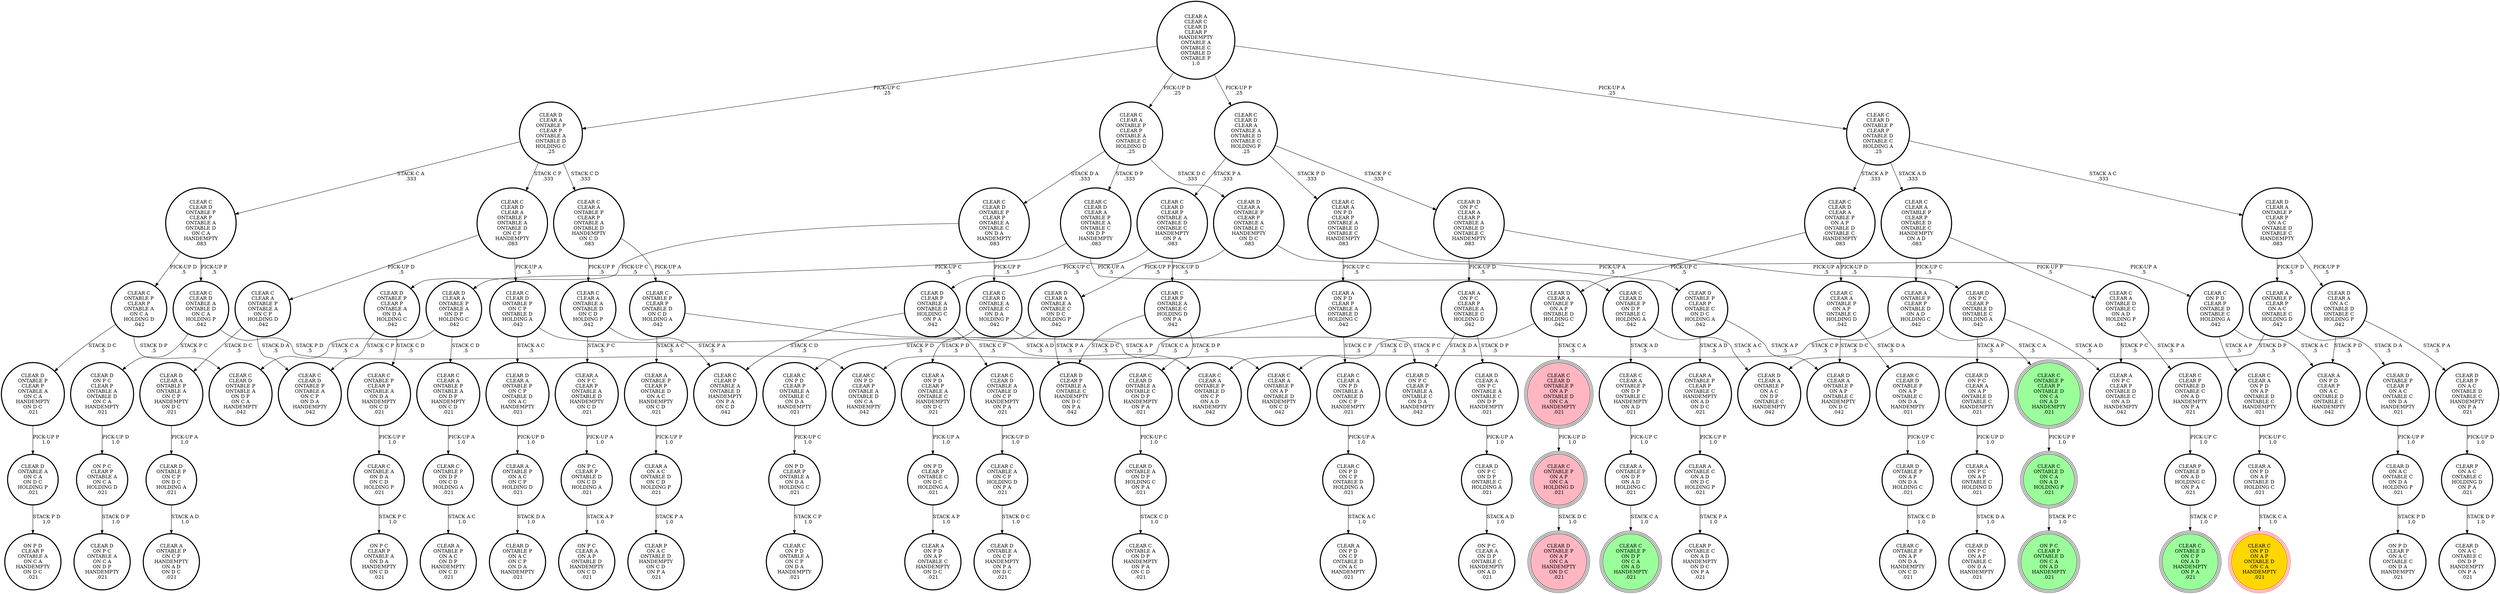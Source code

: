 digraph {
"CLEAR D\nONTABLE P\nON C P\nON D C\nHOLDING A\n.021\n" -> "CLEAR A\nONTABLE P\nON C P\nHANDEMPTY\nON A D\nON D C\n.021\n"[label="STACK A D\n1.0\n"];
"CLEAR C\nCLEAR A\nONTABLE A\nONTABLE D\nON C D\nHOLDING P\n.042\n" -> "CLEAR A\nON P C\nCLEAR P\nONTABLE A\nONTABLE D\nHANDEMPTY\nON C D\n.021\n"[label="STACK P C\n.5\n"];
"CLEAR C\nCLEAR A\nONTABLE A\nONTABLE D\nON C D\nHOLDING P\n.042\n" -> "CLEAR C\nCLEAR P\nONTABLE A\nONTABLE D\nHANDEMPTY\nON P A\nON C D\n.042\n"[label="STACK P A\n.5\n"];
"CLEAR C\nCLEAR D\nONTABLE P\nCLEAR P\nONTABLE D\nONTABLE C\nHOLDING A\n.25\n" -> "CLEAR C\nCLEAR D\nCLEAR A\nONTABLE P\nON A P\nONTABLE D\nONTABLE C\nHANDEMPTY\n.083\n"[label="STACK A P\n.333\n"];
"CLEAR C\nCLEAR D\nONTABLE P\nCLEAR P\nONTABLE D\nONTABLE C\nHOLDING A\n.25\n" -> "CLEAR C\nCLEAR A\nONTABLE P\nCLEAR P\nONTABLE D\nONTABLE C\nHANDEMPTY\nON A D\n.083\n"[label="STACK A D\n.333\n"];
"CLEAR C\nCLEAR D\nONTABLE P\nCLEAR P\nONTABLE D\nONTABLE C\nHOLDING A\n.25\n" -> "CLEAR D\nCLEAR A\nONTABLE P\nCLEAR P\nON A C\nONTABLE D\nONTABLE C\nHANDEMPTY\n.083\n"[label="STACK A C\n.333\n"];
"CLEAR D\nONTABLE P\nCLEAR P\nON A C\nONTABLE C\nON D A\nHANDEMPTY\n.021\n" -> "CLEAR D\nON A C\nONTABLE C\nON D A\nHOLDING P\n.021\n"[label="PICK-UP P\n1.0\n"];
"CLEAR C\nCLEAR D\nONTABLE P\nON A P\nONTABLE D\nON C A\nHANDEMPTY\n.021\n" -> "CLEAR C\nONTABLE P\nON A P\nON C A\nHOLDING D\n.021\n"[label="PICK-UP D\n1.0\n"];
"CLEAR A\nONTABLE C\nON A D\nON D C\nHOLDING P\n.021\n" -> "CLEAR P\nONTABLE C\nON A D\nHANDEMPTY\nON D C\nON P A\n.021\n"[label="STACK P A\n1.0\n"];
"CLEAR D\nON P C\nCLEAR A\nCLEAR P\nONTABLE A\nONTABLE D\nONTABLE C\nHANDEMPTY\n.083\n" -> "CLEAR D\nON P C\nCLEAR P\nONTABLE D\nONTABLE C\nHOLDING A\n.042\n"[label="PICK-UP A\n.5\n"];
"CLEAR D\nON P C\nCLEAR A\nCLEAR P\nONTABLE A\nONTABLE D\nONTABLE C\nHANDEMPTY\n.083\n" -> "CLEAR A\nON P C\nCLEAR P\nONTABLE A\nONTABLE C\nHOLDING D\n.042\n"[label="PICK-UP D\n.5\n"];
"CLEAR C\nCLEAR D\nONTABLE P\nON A P\nONTABLE C\nON D A\nHANDEMPTY\n.021\n" -> "CLEAR D\nONTABLE P\nON A P\nON D A\nHOLDING C\n.021\n"[label="PICK-UP C\n1.0\n"];
"CLEAR C\nCLEAR A\nON P D\nON A P\nONTABLE D\nONTABLE C\nHANDEMPTY\n.021\n" -> "CLEAR A\nON P D\nON A P\nONTABLE D\nHOLDING C\n.021\n"[label="PICK-UP C\n1.0\n"];
"CLEAR D\nON P C\nCLEAR P\nONTABLE D\nONTABLE C\nHOLDING A\n.042\n" -> "CLEAR A\nON P C\nCLEAR P\nONTABLE D\nONTABLE C\nON A D\nHANDEMPTY\n.042\n"[label="STACK A D\n.5\n"];
"CLEAR D\nON P C\nCLEAR P\nONTABLE D\nONTABLE C\nHOLDING A\n.042\n" -> "CLEAR D\nON P C\nCLEAR A\nON A P\nONTABLE D\nONTABLE C\nHANDEMPTY\n.021\n"[label="STACK A P\n.5\n"];
"CLEAR D\nCLEAR A\nONTABLE P\nONTABLE A\nON D P\nHOLDING C\n.042\n" -> "CLEAR C\nCLEAR A\nONTABLE P\nONTABLE A\nON D P\nHANDEMPTY\nON C D\n.021\n"[label="STACK C D\n.5\n"];
"CLEAR D\nCLEAR A\nONTABLE P\nONTABLE A\nON D P\nHOLDING C\n.042\n" -> "CLEAR C\nCLEAR D\nONTABLE P\nONTABLE A\nON D P\nON C A\nHANDEMPTY\n.042\n"[label="STACK C A\n.5\n"];
"CLEAR C\nCLEAR A\nONTABLE P\nONTABLE A\nON D P\nHANDEMPTY\nON C D\n.021\n" -> "CLEAR C\nONTABLE P\nON D P\nON C D\nHOLDING A\n.021\n"[label="PICK-UP A\n1.0\n"];
"CLEAR C\nCLEAR P\nONTABLE A\nONTABLE C\nHOLDING D\nON P A\n.042\n" -> "CLEAR D\nCLEAR P\nONTABLE A\nONTABLE C\nHANDEMPTY\nON D C\nON P A\n.042\n"[label="STACK D C\n.5\n"];
"CLEAR C\nCLEAR P\nONTABLE A\nONTABLE C\nHOLDING D\nON P A\n.042\n" -> "CLEAR C\nCLEAR D\nONTABLE A\nONTABLE C\nON D P\nHANDEMPTY\nON P A\n.021\n"[label="STACK D P\n.5\n"];
"CLEAR A\nONTABLE P\nCLEAR P\nON A C\nONTABLE C\nHOLDING D\n.042\n" -> "CLEAR D\nONTABLE P\nCLEAR P\nON A C\nONTABLE C\nON D A\nHANDEMPTY\n.021\n"[label="STACK D A\n.5\n"];
"CLEAR A\nONTABLE P\nCLEAR P\nON A C\nONTABLE C\nHOLDING D\n.042\n" -> "CLEAR D\nCLEAR A\nONTABLE P\nON A C\nON D P\nONTABLE C\nHANDEMPTY\n.042\n"[label="STACK D P\n.5\n"];
"CLEAR D\nCLEAR A\nONTABLE P\nON C P\nONTABLE D\nON A C\nHANDEMPTY\n.021\n" -> "CLEAR A\nONTABLE P\nON A C\nON C P\nHOLDING D\n.021\n"[label="PICK-UP D\n1.0\n"];
"CLEAR A\nCLEAR C\nCLEAR D\nCLEAR P\nHANDEMPTY\nONTABLE A\nONTABLE C\nONTABLE D\nONTABLE P\n1.0\n" -> "CLEAR C\nCLEAR A\nONTABLE P\nCLEAR P\nONTABLE A\nONTABLE C\nHOLDING D\n.25\n"[label="PICK-UP D\n.25\n"];
"CLEAR A\nCLEAR C\nCLEAR D\nCLEAR P\nHANDEMPTY\nONTABLE A\nONTABLE C\nONTABLE D\nONTABLE P\n1.0\n" -> "CLEAR D\nCLEAR A\nONTABLE P\nCLEAR P\nONTABLE A\nONTABLE D\nHOLDING C\n.25\n"[label="PICK-UP C\n.25\n"];
"CLEAR A\nCLEAR C\nCLEAR D\nCLEAR P\nHANDEMPTY\nONTABLE A\nONTABLE C\nONTABLE D\nONTABLE P\n1.0\n" -> "CLEAR C\nCLEAR D\nCLEAR A\nONTABLE A\nONTABLE D\nONTABLE C\nHOLDING P\n.25\n"[label="PICK-UP P\n.25\n"];
"CLEAR A\nCLEAR C\nCLEAR D\nCLEAR P\nHANDEMPTY\nONTABLE A\nONTABLE C\nONTABLE D\nONTABLE P\n1.0\n" -> "CLEAR C\nCLEAR D\nONTABLE P\nCLEAR P\nONTABLE D\nONTABLE C\nHOLDING A\n.25\n"[label="PICK-UP A\n.25\n"];
"ON P C\nCLEAR P\nONTABLE D\nON C D\nHOLDING A\n.021\n" -> "ON P C\nCLEAR A\nON A P\nONTABLE D\nHANDEMPTY\nON C D\n.021\n"[label="STACK A P\n1.0\n"];
"CLEAR D\nON P C\nON D P\nONTABLE C\nHOLDING A\n.021\n" -> "ON P C\nCLEAR A\nON D P\nONTABLE C\nHANDEMPTY\nON A D\n.021\n"[label="STACK A D\n1.0\n"];
"ON P C\nCLEAR P\nONTABLE A\nON C A\nHOLDING D\n.021\n" -> "CLEAR D\nON P C\nONTABLE A\nON C A\nON D P\nHANDEMPTY\n.021\n"[label="STACK D P\n1.0\n"];
"CLEAR C\nCLEAR A\nON P D\nONTABLE A\nONTABLE D\nON C P\nHANDEMPTY\n.021\n" -> "CLEAR C\nON P D\nON C P\nONTABLE D\nHOLDING A\n.021\n"[label="PICK-UP A\n1.0\n"];
"CLEAR A\nONTABLE P\nON D P\nON A D\nHOLDING C\n.021\n" -> "CLEAR C\nONTABLE P\nON D P\nON C A\nON A D\nHANDEMPTY\n.021\n"[label="STACK C A\n1.0\n"];
"CLEAR A\nON P D\nCLEAR P\nONTABLE A\nONTABLE C\nHANDEMPTY\nON D C\n.021\n" -> "ON P D\nCLEAR P\nONTABLE C\nON D C\nHOLDING A\n.021\n"[label="PICK-UP A\n1.0\n"];
"CLEAR A\nON P C\nCLEAR P\nONTABLE A\nONTABLE D\nHANDEMPTY\nON C D\n.021\n" -> "ON P C\nCLEAR P\nONTABLE D\nON C D\nHOLDING A\n.021\n"[label="PICK-UP A\n1.0\n"];
"CLEAR C\nCLEAR A\nONTABLE D\nONTABLE C\nON A D\nHOLDING P\n.042\n" -> "CLEAR C\nCLEAR P\nONTABLE D\nONTABLE C\nON A D\nHANDEMPTY\nON P A\n.021\n"[label="STACK P A\n.5\n"];
"CLEAR C\nCLEAR A\nONTABLE D\nONTABLE C\nON A D\nHOLDING P\n.042\n" -> "CLEAR A\nON P C\nCLEAR P\nONTABLE D\nONTABLE C\nON A D\nHANDEMPTY\n.042\n"[label="STACK P C\n.5\n"];
"CLEAR C\nCLEAR D\nONTABLE A\nONTABLE D\nON C P\nHANDEMPTY\nON P A\n.021\n" -> "CLEAR C\nONTABLE A\nON C P\nHOLDING D\nON P A\n.021\n"[label="PICK-UP D\n1.0\n"];
"CLEAR C\nCLEAR A\nON P D\nCLEAR P\nONTABLE A\nONTABLE D\nONTABLE C\nHANDEMPTY\n.083\n" -> "CLEAR A\nON P D\nCLEAR P\nONTABLE A\nONTABLE D\nHOLDING C\n.042\n"[label="PICK-UP C\n.5\n"];
"CLEAR C\nCLEAR A\nON P D\nCLEAR P\nONTABLE A\nONTABLE D\nONTABLE C\nHANDEMPTY\n.083\n" -> "CLEAR C\nON P D\nCLEAR P\nONTABLE D\nONTABLE C\nHOLDING A\n.042\n"[label="PICK-UP A\n.5\n"];
"CLEAR C\nCLEAR D\nCLEAR A\nONTABLE A\nONTABLE D\nONTABLE C\nHOLDING P\n.25\n" -> "CLEAR D\nON P C\nCLEAR A\nCLEAR P\nONTABLE A\nONTABLE D\nONTABLE C\nHANDEMPTY\n.083\n"[label="STACK P C\n.333\n"];
"CLEAR C\nCLEAR D\nCLEAR A\nONTABLE A\nONTABLE D\nONTABLE C\nHOLDING P\n.25\n" -> "CLEAR C\nCLEAR A\nON P D\nCLEAR P\nONTABLE A\nONTABLE D\nONTABLE C\nHANDEMPTY\n.083\n"[label="STACK P D\n.333\n"];
"CLEAR C\nCLEAR D\nCLEAR A\nONTABLE A\nONTABLE D\nONTABLE C\nHOLDING P\n.25\n" -> "CLEAR C\nCLEAR D\nCLEAR P\nONTABLE A\nONTABLE D\nONTABLE C\nHANDEMPTY\nON P A\n.083\n"[label="STACK P A\n.333\n"];
"CLEAR D\nCLEAR A\nONTABLE P\nCLEAR P\nONTABLE A\nONTABLE D\nHOLDING C\n.25\n" -> "CLEAR C\nCLEAR D\nONTABLE P\nCLEAR P\nONTABLE A\nONTABLE D\nON C A\nHANDEMPTY\n.083\n"[label="STACK C A\n.333\n"];
"CLEAR D\nCLEAR A\nONTABLE P\nCLEAR P\nONTABLE A\nONTABLE D\nHOLDING C\n.25\n" -> "CLEAR C\nCLEAR D\nCLEAR A\nONTABLE P\nONTABLE A\nONTABLE D\nON C P\nHANDEMPTY\n.083\n"[label="STACK C P\n.333\n"];
"CLEAR D\nCLEAR A\nONTABLE P\nCLEAR P\nONTABLE A\nONTABLE D\nHOLDING C\n.25\n" -> "CLEAR C\nCLEAR A\nONTABLE P\nCLEAR P\nONTABLE A\nONTABLE D\nHANDEMPTY\nON C D\n.083\n"[label="STACK C D\n.333\n"];
"CLEAR C\nCLEAR A\nONTABLE P\nCLEAR P\nONTABLE D\nONTABLE C\nHANDEMPTY\nON A D\n.083\n" -> "CLEAR A\nONTABLE P\nCLEAR P\nONTABLE D\nON A D\nHOLDING C\n.042\n"[label="PICK-UP C\n.5\n"];
"CLEAR C\nCLEAR A\nONTABLE P\nCLEAR P\nONTABLE D\nONTABLE C\nHANDEMPTY\nON A D\n.083\n" -> "CLEAR C\nCLEAR A\nONTABLE D\nONTABLE C\nON A D\nHOLDING P\n.042\n"[label="PICK-UP P\n.5\n"];
"CLEAR D\nONTABLE P\nCLEAR P\nONTABLE A\nON C A\nHANDEMPTY\nON D C\n.021\n" -> "CLEAR D\nONTABLE A\nON C A\nON D C\nHOLDING P\n.021\n"[label="PICK-UP P\n1.0\n"];
"CLEAR D\nCLEAR P\nONTABLE A\nONTABLE D\nHOLDING C\nON P A\n.042\n" -> "CLEAR C\nCLEAR D\nONTABLE A\nONTABLE D\nON C P\nHANDEMPTY\nON P A\n.021\n"[label="STACK C P\n.5\n"];
"CLEAR D\nCLEAR P\nONTABLE A\nONTABLE D\nHOLDING C\nON P A\n.042\n" -> "CLEAR C\nCLEAR P\nONTABLE A\nONTABLE D\nHANDEMPTY\nON P A\nON C D\n.042\n"[label="STACK C D\n.5\n"];
"CLEAR D\nCLEAR A\nON A C\nONTABLE D\nONTABLE C\nHOLDING P\n.042\n" -> "CLEAR A\nON P D\nCLEAR P\nON A C\nONTABLE D\nONTABLE C\nHANDEMPTY\n.042\n"[label="STACK P D\n.5\n"];
"CLEAR D\nCLEAR A\nON A C\nONTABLE D\nONTABLE C\nHOLDING P\n.042\n" -> "CLEAR D\nCLEAR P\nON A C\nONTABLE D\nONTABLE C\nHANDEMPTY\nON P A\n.021\n"[label="STACK P A\n.5\n"];
"CLEAR D\nON P C\nCLEAR P\nONTABLE A\nONTABLE D\nON C A\nHANDEMPTY\n.021\n" -> "ON P C\nCLEAR P\nONTABLE A\nON C A\nHOLDING D\n.021\n"[label="PICK-UP D\n1.0\n"];
"CLEAR A\nONTABLE P\nCLEAR P\nONTABLE C\nHANDEMPTY\nON A D\nON D C\n.021\n" -> "CLEAR A\nONTABLE C\nON A D\nON D C\nHOLDING P\n.021\n"[label="PICK-UP P\n1.0\n"];
"CLEAR P\nON A C\nONTABLE C\nHOLDING D\nON P A\n.021\n" -> "CLEAR D\nON A C\nONTABLE C\nON D P\nHANDEMPTY\nON P A\n.021\n"[label="STACK D P\n1.0\n"];
"CLEAR C\nCLEAR D\nONTABLE A\nONTABLE C\nON D P\nHANDEMPTY\nON P A\n.021\n" -> "CLEAR D\nONTABLE A\nON D P\nHOLDING C\nON P A\n.021\n"[label="PICK-UP C\n1.0\n"];
"CLEAR D\nONTABLE A\nON C A\nON D C\nHOLDING P\n.021\n" -> "ON P D\nCLEAR P\nONTABLE A\nON C A\nHANDEMPTY\nON D C\n.021\n"[label="STACK P D\n1.0\n"];
"CLEAR C\nCLEAR D\nONTABLE A\nONTABLE C\nON D A\nHOLDING P\n.042\n" -> "CLEAR C\nON P D\nCLEAR P\nONTABLE A\nONTABLE C\nON D A\nHANDEMPTY\n.021\n"[label="STACK P D\n.5\n"];
"CLEAR C\nCLEAR D\nONTABLE A\nONTABLE C\nON D A\nHOLDING P\n.042\n" -> "CLEAR D\nON P C\nCLEAR P\nONTABLE A\nONTABLE C\nON D A\nHANDEMPTY\n.042\n"[label="STACK P C\n.5\n"];
"CLEAR C\nCLEAR D\nCLEAR A\nONTABLE P\nON A P\nONTABLE D\nONTABLE C\nHANDEMPTY\n.083\n" -> "CLEAR C\nCLEAR A\nONTABLE P\nON A P\nONTABLE C\nHOLDING D\n.042\n"[label="PICK-UP D\n.5\n"];
"CLEAR C\nCLEAR D\nCLEAR A\nONTABLE P\nON A P\nONTABLE D\nONTABLE C\nHANDEMPTY\n.083\n" -> "CLEAR D\nCLEAR A\nONTABLE P\nON A P\nONTABLE D\nHOLDING C\n.042\n"[label="PICK-UP C\n.5\n"];
"ON P D\nCLEAR P\nONTABLE C\nON D C\nHOLDING A\n.021\n" -> "CLEAR A\nON P D\nON A P\nONTABLE C\nHANDEMPTY\nON D C\n.021\n"[label="STACK A P\n1.0\n"];
"CLEAR C\nCLEAR A\nONTABLE P\nON A P\nONTABLE C\nHOLDING D\n.042\n" -> "CLEAR C\nCLEAR D\nONTABLE P\nON A P\nONTABLE C\nON D A\nHANDEMPTY\n.021\n"[label="STACK D A\n.5\n"];
"CLEAR C\nCLEAR A\nONTABLE P\nON A P\nONTABLE C\nHOLDING D\n.042\n" -> "CLEAR D\nCLEAR A\nONTABLE P\nON A P\nONTABLE C\nHANDEMPTY\nON D C\n.042\n"[label="STACK D C\n.5\n"];
"CLEAR C\nON P D\nCLEAR P\nONTABLE D\nONTABLE C\nHOLDING A\n.042\n" -> "CLEAR A\nON P D\nCLEAR P\nON A C\nONTABLE D\nONTABLE C\nHANDEMPTY\n.042\n"[label="STACK A C\n.5\n"];
"CLEAR C\nON P D\nCLEAR P\nONTABLE D\nONTABLE C\nHOLDING A\n.042\n" -> "CLEAR C\nCLEAR A\nON P D\nON A P\nONTABLE D\nONTABLE C\nHANDEMPTY\n.021\n"[label="STACK A P\n.5\n"];
"ON P D\nCLEAR P\nONTABLE A\nON D A\nHOLDING C\n.021\n" -> "CLEAR C\nON P D\nONTABLE A\nON C P\nON D A\nHANDEMPTY\n.021\n"[label="STACK C P\n1.0\n"];
"CLEAR C\nONTABLE D\nON C A\nON A D\nHOLDING P\n.021\n" -> "ON P C\nCLEAR P\nONTABLE D\nON C A\nON A D\nHANDEMPTY\n.021\n"[label="STACK P C\n1.0\n"];
"CLEAR C\nCLEAR P\nONTABLE D\nONTABLE C\nON A D\nHANDEMPTY\nON P A\n.021\n" -> "CLEAR P\nONTABLE D\nON A D\nHOLDING C\nON P A\n.021\n"[label="PICK-UP C\n1.0\n"];
"CLEAR D\nCLEAR P\nON A C\nONTABLE D\nONTABLE C\nHANDEMPTY\nON P A\n.021\n" -> "CLEAR P\nON A C\nONTABLE C\nHOLDING D\nON P A\n.021\n"[label="PICK-UP D\n1.0\n"];
"CLEAR C\nCLEAR D\nONTABLE P\nON C P\nONTABLE D\nHOLDING A\n.042\n" -> "CLEAR D\nCLEAR A\nONTABLE P\nON C P\nONTABLE D\nON A C\nHANDEMPTY\n.021\n"[label="STACK A C\n.5\n"];
"CLEAR C\nCLEAR D\nONTABLE P\nON C P\nONTABLE D\nHOLDING A\n.042\n" -> "CLEAR C\nCLEAR A\nONTABLE P\nONTABLE D\nON C P\nON A D\nHANDEMPTY\n.042\n"[label="STACK A D\n.5\n"];
"CLEAR C\nONTABLE P\nON A P\nON C A\nHOLDING D\n.021\n" -> "CLEAR D\nONTABLE P\nON A P\nON C A\nHANDEMPTY\nON D C\n.021\n"[label="STACK D C\n1.0\n"];
"CLEAR D\nONTABLE P\nCLEAR P\nONTABLE C\nON D C\nHOLDING A\n.042\n" -> "CLEAR D\nCLEAR A\nONTABLE P\nON A P\nONTABLE C\nHANDEMPTY\nON D C\n.042\n"[label="STACK A P\n.5\n"];
"CLEAR D\nONTABLE P\nCLEAR P\nONTABLE C\nON D C\nHOLDING A\n.042\n" -> "CLEAR A\nONTABLE P\nCLEAR P\nONTABLE C\nHANDEMPTY\nON A D\nON D C\n.021\n"[label="STACK A D\n.5\n"];
"CLEAR D\nONTABLE P\nCLEAR P\nONTABLE A\nON D A\nHOLDING C\n.042\n" -> "CLEAR C\nONTABLE P\nCLEAR P\nONTABLE A\nON D A\nHANDEMPTY\nON C D\n.021\n"[label="STACK C D\n.5\n"];
"CLEAR D\nONTABLE P\nCLEAR P\nONTABLE A\nON D A\nHOLDING C\n.042\n" -> "CLEAR C\nCLEAR D\nONTABLE P\nONTABLE A\nON C P\nON D A\nHANDEMPTY\n.042\n"[label="STACK C P\n.5\n"];
"CLEAR A\nONTABLE P\nCLEAR P\nONTABLE D\nON A C\nHANDEMPTY\nON C D\n.021\n" -> "CLEAR A\nON A C\nONTABLE D\nON C D\nHOLDING P\n.021\n"[label="PICK-UP P\n1.0\n"];
"CLEAR A\nON P C\nON A P\nONTABLE C\nHOLDING D\n.021\n" -> "CLEAR D\nON P C\nON A P\nONTABLE C\nON D A\nHANDEMPTY\n.021\n"[label="STACK D A\n1.0\n"];
"CLEAR C\nCLEAR D\nONTABLE P\nON D P\nONTABLE C\nHOLDING A\n.042\n" -> "CLEAR C\nCLEAR A\nONTABLE P\nON D P\nONTABLE C\nHANDEMPTY\nON A D\n.021\n"[label="STACK A D\n.5\n"];
"CLEAR C\nCLEAR D\nONTABLE P\nON D P\nONTABLE C\nHOLDING A\n.042\n" -> "CLEAR D\nCLEAR A\nONTABLE P\nON A C\nON D P\nONTABLE C\nHANDEMPTY\n.042\n"[label="STACK A C\n.5\n"];
"CLEAR D\nCLEAR A\nONTABLE P\nCLEAR P\nON A C\nONTABLE D\nONTABLE C\nHANDEMPTY\n.083\n" -> "CLEAR A\nONTABLE P\nCLEAR P\nON A C\nONTABLE C\nHOLDING D\n.042\n"[label="PICK-UP D\n.5\n"];
"CLEAR D\nCLEAR A\nONTABLE P\nCLEAR P\nON A C\nONTABLE D\nONTABLE C\nHANDEMPTY\n.083\n" -> "CLEAR D\nCLEAR A\nON A C\nONTABLE D\nONTABLE C\nHOLDING P\n.042\n"[label="PICK-UP P\n.5\n"];
"CLEAR C\nONTABLE P\nCLEAR P\nONTABLE D\nON C D\nHOLDING A\n.042\n" -> "CLEAR C\nCLEAR A\nONTABLE P\nON A P\nONTABLE D\nHANDEMPTY\nON C D\n.042\n"[label="STACK A P\n.5\n"];
"CLEAR C\nONTABLE P\nCLEAR P\nONTABLE D\nON C D\nHOLDING A\n.042\n" -> "CLEAR A\nONTABLE P\nCLEAR P\nONTABLE D\nON A C\nHANDEMPTY\nON C D\n.021\n"[label="STACK A C\n.5\n"];
"CLEAR C\nCLEAR D\nCLEAR P\nONTABLE A\nONTABLE D\nONTABLE C\nHANDEMPTY\nON P A\n.083\n" -> "CLEAR C\nCLEAR P\nONTABLE A\nONTABLE C\nHOLDING D\nON P A\n.042\n"[label="PICK-UP D\n.5\n"];
"CLEAR C\nCLEAR D\nCLEAR P\nONTABLE A\nONTABLE D\nONTABLE C\nHANDEMPTY\nON P A\n.083\n" -> "CLEAR D\nCLEAR P\nONTABLE A\nONTABLE D\nHOLDING C\nON P A\n.042\n"[label="PICK-UP C\n.5\n"];
"CLEAR C\nONTABLE P\nCLEAR P\nONTABLE A\nON C A\nHOLDING D\n.042\n" -> "CLEAR D\nONTABLE P\nCLEAR P\nONTABLE A\nON C A\nHANDEMPTY\nON D C\n.021\n"[label="STACK D C\n.5\n"];
"CLEAR C\nONTABLE P\nCLEAR P\nONTABLE A\nON C A\nHOLDING D\n.042\n" -> "CLEAR C\nCLEAR D\nONTABLE P\nONTABLE A\nON D P\nON C A\nHANDEMPTY\n.042\n"[label="STACK D P\n.5\n"];
"CLEAR D\nCLEAR A\nONTABLE P\nCLEAR P\nONTABLE A\nONTABLE C\nHANDEMPTY\nON D C\n.083\n" -> "CLEAR D\nCLEAR A\nONTABLE A\nONTABLE C\nON D C\nHOLDING P\n.042\n"[label="PICK-UP P\n.5\n"];
"CLEAR D\nCLEAR A\nONTABLE P\nCLEAR P\nONTABLE A\nONTABLE C\nHANDEMPTY\nON D C\n.083\n" -> "CLEAR D\nONTABLE P\nCLEAR P\nONTABLE C\nON D C\nHOLDING A\n.042\n"[label="PICK-UP A\n.5\n"];
"CLEAR C\nONTABLE P\nCLEAR P\nONTABLE A\nON D A\nHANDEMPTY\nON C D\n.021\n" -> "CLEAR C\nONTABLE A\nON D A\nON C D\nHOLDING P\n.021\n"[label="PICK-UP P\n1.0\n"];
"CLEAR P\nONTABLE D\nON A D\nHOLDING C\nON P A\n.021\n" -> "CLEAR C\nONTABLE D\nON C P\nON A D\nHANDEMPTY\nON P A\n.021\n"[label="STACK C P\n1.0\n"];
"CLEAR C\nCLEAR D\nCLEAR A\nONTABLE P\nONTABLE A\nONTABLE C\nON D P\nHANDEMPTY\n.083\n" -> "CLEAR C\nCLEAR D\nONTABLE P\nON D P\nONTABLE C\nHOLDING A\n.042\n"[label="PICK-UP A\n.5\n"];
"CLEAR C\nCLEAR D\nCLEAR A\nONTABLE P\nONTABLE A\nONTABLE C\nON D P\nHANDEMPTY\n.083\n" -> "CLEAR D\nCLEAR A\nONTABLE P\nONTABLE A\nON D P\nHOLDING C\n.042\n"[label="PICK-UP C\n.5\n"];
"CLEAR D\nCLEAR A\nONTABLE P\nONTABLE A\nON C P\nHANDEMPTY\nON D C\n.021\n" -> "CLEAR D\nONTABLE P\nON C P\nON D C\nHOLDING A\n.021\n"[label="PICK-UP A\n1.0\n"];
"CLEAR D\nON P C\nCLEAR A\nON A P\nONTABLE D\nONTABLE C\nHANDEMPTY\n.021\n" -> "CLEAR A\nON P C\nON A P\nONTABLE C\nHOLDING D\n.021\n"[label="PICK-UP D\n1.0\n"];
"CLEAR C\nCLEAR D\nONTABLE P\nCLEAR P\nONTABLE A\nONTABLE D\nON C A\nHANDEMPTY\n.083\n" -> "CLEAR C\nCLEAR D\nONTABLE A\nONTABLE D\nON C A\nHOLDING P\n.042\n"[label="PICK-UP P\n.5\n"];
"CLEAR C\nCLEAR D\nONTABLE P\nCLEAR P\nONTABLE A\nONTABLE D\nON C A\nHANDEMPTY\n.083\n" -> "CLEAR C\nONTABLE P\nCLEAR P\nONTABLE A\nON C A\nHOLDING D\n.042\n"[label="PICK-UP D\n.5\n"];
"CLEAR C\nCLEAR A\nONTABLE P\nON D P\nONTABLE C\nHANDEMPTY\nON A D\n.021\n" -> "CLEAR A\nONTABLE P\nON D P\nON A D\nHOLDING C\n.021\n"[label="PICK-UP C\n1.0\n"];
"CLEAR C\nCLEAR D\nCLEAR A\nONTABLE P\nONTABLE A\nONTABLE D\nON C P\nHANDEMPTY\n.083\n" -> "CLEAR C\nCLEAR A\nONTABLE P\nONTABLE A\nON C P\nHOLDING D\n.042\n"[label="PICK-UP D\n.5\n"];
"CLEAR C\nCLEAR D\nCLEAR A\nONTABLE P\nONTABLE A\nONTABLE D\nON C P\nHANDEMPTY\n.083\n" -> "CLEAR C\nCLEAR D\nONTABLE P\nON C P\nONTABLE D\nHOLDING A\n.042\n"[label="PICK-UP A\n.5\n"];
"CLEAR C\nCLEAR A\nONTABLE P\nONTABLE A\nON C P\nHOLDING D\n.042\n" -> "CLEAR C\nCLEAR D\nONTABLE P\nONTABLE A\nON C P\nON D A\nHANDEMPTY\n.042\n"[label="STACK D A\n.5\n"];
"CLEAR C\nCLEAR A\nONTABLE P\nONTABLE A\nON C P\nHOLDING D\n.042\n" -> "CLEAR D\nCLEAR A\nONTABLE P\nONTABLE A\nON C P\nHANDEMPTY\nON D C\n.021\n"[label="STACK D C\n.5\n"];
"CLEAR C\nONTABLE A\nON D A\nON C D\nHOLDING P\n.021\n" -> "ON P C\nCLEAR P\nONTABLE A\nON D A\nHANDEMPTY\nON C D\n.021\n"[label="STACK P C\n1.0\n"];
"CLEAR C\nCLEAR A\nONTABLE P\nCLEAR P\nONTABLE A\nONTABLE C\nHOLDING D\n.25\n" -> "CLEAR D\nCLEAR A\nONTABLE P\nCLEAR P\nONTABLE A\nONTABLE C\nHANDEMPTY\nON D C\n.083\n"[label="STACK D C\n.333\n"];
"CLEAR C\nCLEAR A\nONTABLE P\nCLEAR P\nONTABLE A\nONTABLE C\nHOLDING D\n.25\n" -> "CLEAR C\nCLEAR D\nONTABLE P\nCLEAR P\nONTABLE A\nONTABLE C\nON D A\nHANDEMPTY\n.083\n"[label="STACK D A\n.333\n"];
"CLEAR C\nCLEAR A\nONTABLE P\nCLEAR P\nONTABLE A\nONTABLE C\nHOLDING D\n.25\n" -> "CLEAR C\nCLEAR D\nCLEAR A\nONTABLE P\nONTABLE A\nONTABLE C\nON D P\nHANDEMPTY\n.083\n"[label="STACK D P\n.333\n"];
"CLEAR D\nCLEAR A\nONTABLE A\nONTABLE C\nON D C\nHOLDING P\n.042\n" -> "CLEAR D\nCLEAR P\nONTABLE A\nONTABLE C\nHANDEMPTY\nON D C\nON P A\n.042\n"[label="STACK P A\n.5\n"];
"CLEAR D\nCLEAR A\nONTABLE A\nONTABLE C\nON D C\nHOLDING P\n.042\n" -> "CLEAR A\nON P D\nCLEAR P\nONTABLE A\nONTABLE C\nHANDEMPTY\nON D C\n.021\n"[label="STACK P D\n.5\n"];
"CLEAR D\nON A C\nONTABLE C\nON D A\nHOLDING P\n.021\n" -> "ON P D\nCLEAR P\nON A C\nONTABLE C\nON D A\nHANDEMPTY\n.021\n"[label="STACK P D\n1.0\n"];
"CLEAR C\nCLEAR D\nONTABLE P\nCLEAR P\nONTABLE A\nONTABLE C\nON D A\nHANDEMPTY\n.083\n" -> "CLEAR C\nCLEAR D\nONTABLE A\nONTABLE C\nON D A\nHOLDING P\n.042\n"[label="PICK-UP P\n.5\n"];
"CLEAR C\nCLEAR D\nONTABLE P\nCLEAR P\nONTABLE A\nONTABLE C\nON D A\nHANDEMPTY\n.083\n" -> "CLEAR D\nONTABLE P\nCLEAR P\nONTABLE A\nON D A\nHOLDING C\n.042\n"[label="PICK-UP C\n.5\n"];
"CLEAR C\nCLEAR A\nONTABLE P\nCLEAR P\nONTABLE A\nONTABLE D\nHANDEMPTY\nON C D\n.083\n" -> "CLEAR C\nCLEAR A\nONTABLE A\nONTABLE D\nON C D\nHOLDING P\n.042\n"[label="PICK-UP P\n.5\n"];
"CLEAR C\nCLEAR A\nONTABLE P\nCLEAR P\nONTABLE A\nONTABLE D\nHANDEMPTY\nON C D\n.083\n" -> "CLEAR C\nONTABLE P\nCLEAR P\nONTABLE D\nON C D\nHOLDING A\n.042\n"[label="PICK-UP A\n.5\n"];
"CLEAR A\nON P D\nCLEAR P\nONTABLE A\nONTABLE D\nHOLDING C\n.042\n" -> "CLEAR C\nON P D\nCLEAR P\nONTABLE A\nONTABLE D\nON C A\nHANDEMPTY\n.042\n"[label="STACK C A\n.5\n"];
"CLEAR A\nON P D\nCLEAR P\nONTABLE A\nONTABLE D\nHOLDING C\n.042\n" -> "CLEAR C\nCLEAR A\nON P D\nONTABLE A\nONTABLE D\nON C P\nHANDEMPTY\n.021\n"[label="STACK C P\n.5\n"];
"CLEAR A\nONTABLE P\nCLEAR P\nONTABLE D\nON A D\nHOLDING C\n.042\n" -> "CLEAR C\nONTABLE P\nCLEAR P\nONTABLE D\nON C A\nON A D\nHANDEMPTY\n.021\n"[label="STACK C A\n.5\n"];
"CLEAR A\nONTABLE P\nCLEAR P\nONTABLE D\nON A D\nHOLDING C\n.042\n" -> "CLEAR C\nCLEAR A\nONTABLE P\nONTABLE D\nON C P\nON A D\nHANDEMPTY\n.042\n"[label="STACK C P\n.5\n"];
"CLEAR C\nONTABLE A\nON C P\nHOLDING D\nON P A\n.021\n" -> "CLEAR D\nONTABLE A\nON C P\nHANDEMPTY\nON P A\nON D C\n.021\n"[label="STACK D C\n1.0\n"];
"CLEAR D\nONTABLE P\nON A P\nON D A\nHOLDING C\n.021\n" -> "CLEAR C\nONTABLE P\nON A P\nON D A\nHANDEMPTY\nON C D\n.021\n"[label="STACK C D\n1.0\n"];
"CLEAR D\nCLEAR A\nONTABLE P\nON A P\nONTABLE D\nHOLDING C\n.042\n" -> "CLEAR C\nCLEAR A\nONTABLE P\nON A P\nONTABLE D\nHANDEMPTY\nON C D\n.042\n"[label="STACK C D\n.5\n"];
"CLEAR D\nCLEAR A\nONTABLE P\nON A P\nONTABLE D\nHOLDING C\n.042\n" -> "CLEAR C\nCLEAR D\nONTABLE P\nON A P\nONTABLE D\nON C A\nHANDEMPTY\n.021\n"[label="STACK C A\n.5\n"];
"CLEAR C\nON P D\nCLEAR P\nONTABLE A\nONTABLE C\nON D A\nHANDEMPTY\n.021\n" -> "ON P D\nCLEAR P\nONTABLE A\nON D A\nHOLDING C\n.021\n"[label="PICK-UP C\n1.0\n"];
"CLEAR A\nON A C\nONTABLE D\nON C D\nHOLDING P\n.021\n" -> "CLEAR P\nON A C\nONTABLE D\nHANDEMPTY\nON C D\nON P A\n.021\n"[label="STACK P A\n1.0\n"];
"CLEAR A\nON P D\nON A P\nONTABLE D\nHOLDING C\n.021\n" -> "CLEAR C\nON P D\nON A P\nONTABLE D\nON C A\nHANDEMPTY\n.021\n"[label="STACK C A\n1.0\n"];
"CLEAR D\nCLEAR A\nON P C\nONTABLE A\nONTABLE C\nON D P\nHANDEMPTY\n.021\n" -> "CLEAR D\nON P C\nON D P\nONTABLE C\nHOLDING A\n.021\n"[label="PICK-UP A\n1.0\n"];
"CLEAR C\nONTABLE P\nON D P\nON C D\nHOLDING A\n.021\n" -> "CLEAR A\nONTABLE P\nON A C\nON D P\nHANDEMPTY\nON C D\n.021\n"[label="STACK A C\n1.0\n"];
"CLEAR A\nON P C\nCLEAR P\nONTABLE A\nONTABLE C\nHOLDING D\n.042\n" -> "CLEAR D\nCLEAR A\nON P C\nONTABLE A\nONTABLE C\nON D P\nHANDEMPTY\n.021\n"[label="STACK D P\n.5\n"];
"CLEAR A\nON P C\nCLEAR P\nONTABLE A\nONTABLE C\nHOLDING D\n.042\n" -> "CLEAR D\nON P C\nCLEAR P\nONTABLE A\nONTABLE C\nON D A\nHANDEMPTY\n.042\n"[label="STACK D A\n.5\n"];
"CLEAR C\nONTABLE P\nCLEAR P\nONTABLE D\nON C A\nON A D\nHANDEMPTY\n.021\n" -> "CLEAR C\nONTABLE D\nON C A\nON A D\nHOLDING P\n.021\n"[label="PICK-UP P\n1.0\n"];
"CLEAR D\nONTABLE A\nON D P\nHOLDING C\nON P A\n.021\n" -> "CLEAR C\nONTABLE A\nON D P\nHANDEMPTY\nON P A\nON C D\n.021\n"[label="STACK C D\n1.0\n"];
"CLEAR A\nONTABLE P\nON A C\nON C P\nHOLDING D\n.021\n" -> "CLEAR D\nONTABLE P\nON A C\nON C P\nON D A\nHANDEMPTY\n.021\n"[label="STACK D A\n1.0\n"];
"CLEAR C\nON P D\nON C P\nONTABLE D\nHOLDING A\n.021\n" -> "CLEAR A\nON P D\nON C P\nONTABLE D\nON A C\nHANDEMPTY\n.021\n"[label="STACK A C\n1.0\n"];
"CLEAR C\nCLEAR D\nONTABLE A\nONTABLE D\nON C A\nHOLDING P\n.042\n" -> "CLEAR C\nON P D\nCLEAR P\nONTABLE A\nONTABLE D\nON C A\nHANDEMPTY\n.042\n"[label="STACK P D\n.5\n"];
"CLEAR C\nCLEAR D\nONTABLE A\nONTABLE D\nON C A\nHOLDING P\n.042\n" -> "CLEAR D\nON P C\nCLEAR P\nONTABLE A\nONTABLE D\nON C A\nHANDEMPTY\n.021\n"[label="STACK P C\n.5\n"];
"ON P C\nCLEAR A\nON A P\nONTABLE D\nHANDEMPTY\nON C D\n.021\n" [shape=circle, penwidth=3];
"CLEAR C\nONTABLE A\nON D P\nHANDEMPTY\nON P A\nON C D\n.021\n" [shape=circle, penwidth=3];
"ON P D\nCLEAR P\nONTABLE A\nON C A\nHANDEMPTY\nON D C\n.021\n" [shape=circle, penwidth=3];
"CLEAR D\nCLEAR A\nONTABLE P\nON A P\nONTABLE C\nHANDEMPTY\nON D C\n.042\n" [shape=circle, penwidth=3];
"CLEAR D\nONTABLE P\nON A C\nON C P\nON D A\nHANDEMPTY\n.021\n" [shape=circle, penwidth=3];
"CLEAR C\nONTABLE P\nON D P\nON C A\nON A D\nHANDEMPTY\n.021\n" [shape=circle, style=filled, fillcolor=palegreen1, peripheries=3];
"CLEAR P\nONTABLE C\nON A D\nHANDEMPTY\nON D C\nON P A\n.021\n" [shape=circle, penwidth=3];
"CLEAR D\nON A C\nONTABLE C\nON D P\nHANDEMPTY\nON P A\n.021\n" [shape=circle, penwidth=3];
"CLEAR C\nCLEAR A\nONTABLE P\nON A P\nONTABLE D\nHANDEMPTY\nON C D\n.042\n" [shape=circle, penwidth=3];
"ON P C\nCLEAR A\nON D P\nONTABLE C\nHANDEMPTY\nON A D\n.021\n" [shape=circle, penwidth=3];
"CLEAR A\nONTABLE P\nON A C\nON D P\nHANDEMPTY\nON C D\n.021\n" [shape=circle, penwidth=3];
"CLEAR D\nON P C\nCLEAR P\nONTABLE A\nONTABLE C\nON D A\nHANDEMPTY\n.042\n" [shape=circle, penwidth=3];
"CLEAR C\nONTABLE P\nON A P\nON D A\nHANDEMPTY\nON C D\n.021\n" [shape=circle, penwidth=3];
"CLEAR C\nON P D\nON A P\nONTABLE D\nON C A\nHANDEMPTY\n.021\n" [shape=circle, style=filled color=red, fillcolor=gold, peripheries=3];
"CLEAR A\nON P D\nCLEAR P\nON A C\nONTABLE D\nONTABLE C\nHANDEMPTY\n.042\n" [shape=circle, penwidth=3];
"ON P D\nCLEAR P\nON A C\nONTABLE C\nON D A\nHANDEMPTY\n.021\n" [shape=circle, penwidth=3];
"CLEAR D\nONTABLE P\nON A P\nON C A\nHANDEMPTY\nON D C\n.021\n" [shape=circle, style=filled, fillcolor=lightpink, peripheries=3];
"CLEAR C\nCLEAR D\nONTABLE P\nONTABLE A\nON C P\nON D A\nHANDEMPTY\n.042\n" [shape=circle, penwidth=3];
"CLEAR C\nON P D\nONTABLE A\nON C P\nON D A\nHANDEMPTY\n.021\n" [shape=circle, penwidth=3];
"CLEAR D\nCLEAR A\nONTABLE P\nON A C\nON D P\nONTABLE C\nHANDEMPTY\n.042\n" [shape=circle, penwidth=3];
"CLEAR D\nCLEAR P\nONTABLE A\nONTABLE C\nHANDEMPTY\nON D C\nON P A\n.042\n" [shape=circle, penwidth=3];
"CLEAR D\nON P C\nON A P\nONTABLE C\nON D A\nHANDEMPTY\n.021\n" [shape=circle, penwidth=3];
"CLEAR A\nONTABLE P\nON C P\nHANDEMPTY\nON A D\nON D C\n.021\n" [shape=circle, penwidth=3];
"ON P C\nCLEAR P\nONTABLE A\nON D A\nHANDEMPTY\nON C D\n.021\n" [shape=circle, penwidth=3];
"CLEAR D\nONTABLE A\nON C P\nHANDEMPTY\nON P A\nON D C\n.021\n" [shape=circle, penwidth=3];
"CLEAR C\nON P D\nCLEAR P\nONTABLE A\nONTABLE D\nON C A\nHANDEMPTY\n.042\n" [shape=circle, penwidth=3];
"ON P C\nCLEAR P\nONTABLE D\nON C A\nON A D\nHANDEMPTY\n.021\n" [shape=circle, style=filled, fillcolor=palegreen1, peripheries=3];
"CLEAR D\nON P C\nONTABLE A\nON C A\nON D P\nHANDEMPTY\n.021\n" [shape=circle, penwidth=3];
"CLEAR P\nON A C\nONTABLE D\nHANDEMPTY\nON C D\nON P A\n.021\n" [shape=circle, penwidth=3];
"CLEAR A\nON P C\nCLEAR P\nONTABLE D\nONTABLE C\nON A D\nHANDEMPTY\n.042\n" [shape=circle, penwidth=3];
"CLEAR C\nONTABLE D\nON C P\nON A D\nHANDEMPTY\nON P A\n.021\n" [shape=circle, style=filled, fillcolor=palegreen1, peripheries=3];
"CLEAR C\nCLEAR D\nONTABLE P\nONTABLE A\nON D P\nON C A\nHANDEMPTY\n.042\n" [shape=circle, penwidth=3];
"CLEAR C\nCLEAR P\nONTABLE A\nONTABLE D\nHANDEMPTY\nON P A\nON C D\n.042\n" [shape=circle, penwidth=3];
"CLEAR C\nCLEAR A\nONTABLE P\nONTABLE D\nON C P\nON A D\nHANDEMPTY\n.042\n" [shape=circle, penwidth=3];
"CLEAR A\nON P D\nON C P\nONTABLE D\nON A C\nHANDEMPTY\n.021\n" [shape=circle, penwidth=3];
"CLEAR A\nON P D\nON A P\nONTABLE C\nHANDEMPTY\nON D C\n.021\n" [shape=circle, penwidth=3];
"CLEAR C\nON P D\nON C P\nONTABLE D\nHOLDING A\n.021\n" [shape=circle, penwidth=3];
"CLEAR D\nONTABLE A\nON D P\nHOLDING C\nON P A\n.021\n" [shape=circle, penwidth=3];
"CLEAR D\nCLEAR A\nON P C\nONTABLE A\nONTABLE C\nON D P\nHANDEMPTY\n.021\n" [shape=circle, penwidth=3];
"CLEAR C\nCLEAR A\nONTABLE P\nON A P\nONTABLE C\nHOLDING D\n.042\n" [shape=circle, penwidth=3];
"CLEAR A\nONTABLE P\nON D P\nON A D\nHOLDING C\n.021\n" [shape=circle, penwidth=3];
"CLEAR C\nCLEAR D\nONTABLE P\nCLEAR P\nONTABLE A\nONTABLE C\nON D A\nHANDEMPTY\n.083\n" [shape=circle, penwidth=3];
"CLEAR C\nCLEAR D\nONTABLE P\nCLEAR P\nONTABLE A\nONTABLE D\nON C A\nHANDEMPTY\n.083\n" [shape=circle, penwidth=3];
"CLEAR C\nCLEAR P\nONTABLE A\nONTABLE C\nHOLDING D\nON P A\n.042\n" [shape=circle, penwidth=3];
"CLEAR A\nONTABLE P\nCLEAR P\nONTABLE C\nHANDEMPTY\nON A D\nON D C\n.021\n" [shape=circle, penwidth=3];
"ON P C\nCLEAR A\nON A P\nONTABLE D\nHANDEMPTY\nON C D\n.021\n" [shape=circle, penwidth=3];
"CLEAR C\nONTABLE A\nON D P\nHANDEMPTY\nON P A\nON C D\n.021\n" [shape=circle, penwidth=3];
"ON P D\nCLEAR P\nONTABLE A\nON C A\nHANDEMPTY\nON D C\n.021\n" [shape=circle, penwidth=3];
"CLEAR D\nON P C\nCLEAR A\nCLEAR P\nONTABLE A\nONTABLE D\nONTABLE C\nHANDEMPTY\n.083\n" [shape=circle, penwidth=3];
"CLEAR C\nCLEAR D\nONTABLE A\nONTABLE C\nON D A\nHOLDING P\n.042\n" [shape=circle, penwidth=3];
"CLEAR D\nCLEAR A\nONTABLE P\nON A P\nONTABLE C\nHANDEMPTY\nON D C\n.042\n" [shape=circle, penwidth=3];
"CLEAR C\nCLEAR A\nON P D\nONTABLE A\nONTABLE D\nON C P\nHANDEMPTY\n.021\n" [shape=circle, penwidth=3];
"CLEAR C\nCLEAR D\nONTABLE P\nCLEAR P\nONTABLE D\nONTABLE C\nHOLDING A\n.25\n" [shape=circle, penwidth=3];
"CLEAR P\nON A C\nONTABLE C\nHOLDING D\nON P A\n.021\n" [shape=circle, penwidth=3];
"CLEAR D\nONTABLE P\nON A C\nON C P\nON D A\nHANDEMPTY\n.021\n" [shape=circle, penwidth=3];
"CLEAR C\nONTABLE P\nON D P\nON C A\nON A D\nHANDEMPTY\n.021\n" [shape=circle, style=filled, fillcolor=palegreen1, peripheries=3];
"CLEAR D\nON P C\nCLEAR A\nON A P\nONTABLE D\nONTABLE C\nHANDEMPTY\n.021\n" [shape=circle, penwidth=3];
"CLEAR D\nCLEAR A\nONTABLE P\nONTABLE A\nON C P\nHANDEMPTY\nON D C\n.021\n" [shape=circle, penwidth=3];
"CLEAR A\nON P D\nON A P\nONTABLE D\nHOLDING C\n.021\n" [shape=circle, penwidth=3];
"CLEAR C\nCLEAR A\nONTABLE P\nON D P\nONTABLE C\nHANDEMPTY\nON A D\n.021\n" [shape=circle, penwidth=3];
"CLEAR P\nONTABLE C\nON A D\nHANDEMPTY\nON D C\nON P A\n.021\n" [shape=circle, penwidth=3];
"CLEAR C\nONTABLE P\nON D P\nON C D\nHOLDING A\n.021\n" [shape=circle, penwidth=3];
"CLEAR D\nON A C\nONTABLE C\nON D P\nHANDEMPTY\nON P A\n.021\n" [shape=circle, penwidth=3];
"CLEAR C\nONTABLE A\nON D A\nON C D\nHOLDING P\n.021\n" [shape=circle, penwidth=3];
"CLEAR C\nCLEAR A\nONTABLE P\nON A P\nONTABLE D\nHANDEMPTY\nON C D\n.042\n" [shape=circle, penwidth=3];
"CLEAR A\nON P D\nCLEAR P\nONTABLE A\nONTABLE D\nHOLDING C\n.042\n" [shape=circle, penwidth=3];
"CLEAR C\nCLEAR A\nONTABLE A\nONTABLE D\nON C D\nHOLDING P\n.042\n" [shape=circle, penwidth=3];
"CLEAR D\nONTABLE P\nCLEAR P\nONTABLE A\nON C A\nHANDEMPTY\nON D C\n.021\n" [shape=circle, penwidth=3];
"CLEAR C\nON P D\nCLEAR P\nONTABLE D\nONTABLE C\nHOLDING A\n.042\n" [shape=circle, penwidth=3];
"ON P C\nCLEAR A\nON D P\nONTABLE C\nHANDEMPTY\nON A D\n.021\n" [shape=circle, penwidth=3];
"CLEAR C\nCLEAR D\nCLEAR A\nONTABLE A\nONTABLE D\nONTABLE C\nHOLDING P\n.25\n" [shape=circle, penwidth=3];
"CLEAR A\nONTABLE P\nON A C\nON D P\nHANDEMPTY\nON C D\n.021\n" [shape=circle, penwidth=3];
"CLEAR D\nON P C\nCLEAR P\nONTABLE A\nONTABLE C\nON D A\nHANDEMPTY\n.042\n" [shape=circle, penwidth=3];
"CLEAR A\nONTABLE P\nCLEAR P\nONTABLE D\nON A D\nHOLDING C\n.042\n" [shape=circle, penwidth=3];
"ON P C\nCLEAR P\nONTABLE A\nON C A\nHOLDING D\n.021\n" [shape=circle, penwidth=3];
"CLEAR D\nON P C\nCLEAR P\nONTABLE A\nONTABLE D\nON C A\nHANDEMPTY\n.021\n" [shape=circle, penwidth=3];
"CLEAR D\nCLEAR A\nONTABLE P\nCLEAR P\nON A C\nONTABLE D\nONTABLE C\nHANDEMPTY\n.083\n" [shape=circle, penwidth=3];
"CLEAR D\nCLEAR A\nONTABLE P\nON C P\nONTABLE D\nON A C\nHANDEMPTY\n.021\n" [shape=circle, penwidth=3];
"CLEAR D\nONTABLE A\nON C A\nON D C\nHOLDING P\n.021\n" [shape=circle, penwidth=3];
"CLEAR C\nONTABLE P\nON A P\nON D A\nHANDEMPTY\nON C D\n.021\n" [shape=circle, penwidth=3];
"CLEAR C\nCLEAR A\nON P D\nCLEAR P\nONTABLE A\nONTABLE D\nONTABLE C\nHANDEMPTY\n.083\n" [shape=circle, penwidth=3];
"CLEAR D\nONTABLE P\nCLEAR P\nON A C\nONTABLE C\nON D A\nHANDEMPTY\n.021\n" [shape=circle, penwidth=3];
"CLEAR A\nON A C\nONTABLE D\nON C D\nHOLDING P\n.021\n" [shape=circle, penwidth=3];
"CLEAR D\nCLEAR A\nONTABLE P\nONTABLE A\nON D P\nHOLDING C\n.042\n" [shape=circle, penwidth=3];
"CLEAR C\nONTABLE A\nON C P\nHOLDING D\nON P A\n.021\n" [shape=circle, penwidth=3];
"CLEAR C\nON P D\nON A P\nONTABLE D\nON C A\nHANDEMPTY\n.021\n" [shape=circle, style=filled color=red, fillcolor=gold, peripheries=3];
"CLEAR A\nONTABLE C\nON A D\nON D C\nHOLDING P\n.021\n" [shape=circle, penwidth=3];
"CLEAR D\nONTABLE P\nCLEAR P\nONTABLE A\nON D A\nHOLDING C\n.042\n" [shape=circle, penwidth=3];
"CLEAR C\nCLEAR A\nONTABLE P\nCLEAR P\nONTABLE D\nONTABLE C\nHANDEMPTY\nON A D\n.083\n" [shape=circle, penwidth=3];
"CLEAR C\nCLEAR D\nONTABLE P\nON D P\nONTABLE C\nHOLDING A\n.042\n" [shape=circle, penwidth=3];
"CLEAR C\nCLEAR D\nONTABLE A\nONTABLE D\nON C A\nHOLDING P\n.042\n" [shape=circle, penwidth=3];
"CLEAR D\nCLEAR A\nONTABLE P\nCLEAR P\nONTABLE A\nONTABLE D\nHOLDING C\n.25\n" [shape=circle, penwidth=3];
"CLEAR A\nONTABLE P\nCLEAR P\nON A C\nONTABLE C\nHOLDING D\n.042\n" [shape=circle, penwidth=3];
"CLEAR D\nCLEAR P\nON A C\nONTABLE D\nONTABLE C\nHANDEMPTY\nON P A\n.021\n" [shape=circle, penwidth=3];
"CLEAR A\nONTABLE P\nCLEAR P\nONTABLE D\nON A C\nHANDEMPTY\nON C D\n.021\n" [shape=circle, penwidth=3];
"CLEAR A\nON P D\nCLEAR P\nON A C\nONTABLE D\nONTABLE C\nHANDEMPTY\n.042\n" [shape=circle, penwidth=3];
"CLEAR C\nONTABLE P\nCLEAR P\nONTABLE A\nON D A\nHANDEMPTY\nON C D\n.021\n" [shape=circle, penwidth=3];
"ON P D\nCLEAR P\nON A C\nONTABLE C\nON D A\nHANDEMPTY\n.021\n" [shape=circle, penwidth=3];
"CLEAR C\nCLEAR D\nONTABLE P\nON A P\nONTABLE D\nON C A\nHANDEMPTY\n.021\n" [shape=circle, style=filled, fillcolor=lightpink, peripheries=3];
"CLEAR D\nCLEAR A\nONTABLE P\nON A P\nONTABLE D\nHOLDING C\n.042\n" [shape=circle, penwidth=3];
"CLEAR C\nCLEAR D\nCLEAR P\nONTABLE A\nONTABLE D\nONTABLE C\nHANDEMPTY\nON P A\n.083\n" [shape=circle, penwidth=3];
"CLEAR D\nONTABLE P\nON A P\nON C A\nHANDEMPTY\nON D C\n.021\n" [shape=circle, style=filled, fillcolor=lightpink, peripheries=3];
"CLEAR C\nCLEAR D\nCLEAR A\nONTABLE P\nON A P\nONTABLE D\nONTABLE C\nHANDEMPTY\n.083\n" [shape=circle, penwidth=3];
"CLEAR D\nONTABLE P\nON C P\nON D C\nHOLDING A\n.021\n" [shape=circle, penwidth=3];
"CLEAR C\nON P D\nCLEAR P\nONTABLE A\nONTABLE C\nON D A\nHANDEMPTY\n.021\n" [shape=circle, penwidth=3];
"CLEAR C\nCLEAR D\nONTABLE P\nONTABLE A\nON C P\nON D A\nHANDEMPTY\n.042\n" [shape=circle, penwidth=3];
"CLEAR C\nONTABLE P\nCLEAR P\nONTABLE D\nON C A\nON A D\nHANDEMPTY\n.021\n" [shape=circle, style=filled, fillcolor=palegreen1, peripheries=3];
"CLEAR C\nCLEAR P\nONTABLE D\nONTABLE C\nON A D\nHANDEMPTY\nON P A\n.021\n" [shape=circle, penwidth=3];
"CLEAR C\nCLEAR D\nCLEAR A\nONTABLE P\nONTABLE A\nONTABLE C\nON D P\nHANDEMPTY\n.083\n" [shape=circle, penwidth=3];
"CLEAR C\nCLEAR D\nCLEAR A\nONTABLE P\nONTABLE A\nONTABLE D\nON C P\nHANDEMPTY\n.083\n" [shape=circle, penwidth=3];
"CLEAR C\nCLEAR A\nONTABLE P\nCLEAR P\nONTABLE A\nONTABLE D\nHANDEMPTY\nON C D\n.083\n" [shape=circle, penwidth=3];
"CLEAR P\nONTABLE D\nON A D\nHOLDING C\nON P A\n.021\n" [shape=circle, penwidth=3];
"CLEAR C\nCLEAR D\nONTABLE A\nONTABLE D\nON C P\nHANDEMPTY\nON P A\n.021\n" [shape=circle, penwidth=3];
"CLEAR C\nON P D\nONTABLE A\nON C P\nON D A\nHANDEMPTY\n.021\n" [shape=circle, penwidth=3];
"CLEAR D\nCLEAR A\nON A C\nONTABLE D\nONTABLE C\nHOLDING P\n.042\n" [shape=circle, penwidth=3];
"CLEAR D\nCLEAR A\nONTABLE P\nON A C\nON D P\nONTABLE C\nHANDEMPTY\n.042\n" [shape=circle, penwidth=3];
"CLEAR A\nON P D\nCLEAR P\nONTABLE A\nONTABLE C\nHANDEMPTY\nON D C\n.021\n" [shape=circle, penwidth=3];
"CLEAR D\nCLEAR P\nONTABLE A\nONTABLE C\nHANDEMPTY\nON D C\nON P A\n.042\n" [shape=circle, penwidth=3];
"CLEAR C\nCLEAR D\nONTABLE A\nONTABLE C\nON D P\nHANDEMPTY\nON P A\n.021\n" [shape=circle, penwidth=3];
"CLEAR C\nONTABLE P\nCLEAR P\nONTABLE A\nON C A\nHOLDING D\n.042\n" [shape=circle, penwidth=3];
"CLEAR D\nON P C\nON A P\nONTABLE C\nON D A\nHANDEMPTY\n.021\n" [shape=circle, penwidth=3];
"CLEAR A\nON P C\nCLEAR P\nONTABLE A\nONTABLE D\nHANDEMPTY\nON C D\n.021\n" [shape=circle, penwidth=3];
"CLEAR C\nCLEAR A\nONTABLE P\nONTABLE A\nON C P\nHOLDING D\n.042\n" [shape=circle, penwidth=3];
"CLEAR A\nONTABLE P\nON C P\nHANDEMPTY\nON A D\nON D C\n.021\n" [shape=circle, penwidth=3];
"CLEAR D\nCLEAR P\nONTABLE A\nONTABLE D\nHOLDING C\nON P A\n.042\n" [shape=circle, penwidth=3];
"CLEAR A\nCLEAR C\nCLEAR D\nCLEAR P\nHANDEMPTY\nONTABLE A\nONTABLE C\nONTABLE D\nONTABLE P\n1.0\n" [shape=circle, penwidth=3];
"CLEAR A\nON P C\nON A P\nONTABLE C\nHOLDING D\n.021\n" [shape=circle, penwidth=3];
"CLEAR D\nON A C\nONTABLE C\nON D A\nHOLDING P\n.021\n" [shape=circle, penwidth=3];
"CLEAR C\nCLEAR D\nONTABLE P\nON C P\nONTABLE D\nHOLDING A\n.042\n" [shape=circle, penwidth=3];
"CLEAR A\nON P C\nCLEAR P\nONTABLE A\nONTABLE C\nHOLDING D\n.042\n" [shape=circle, penwidth=3];
"ON P C\nCLEAR P\nONTABLE A\nON D A\nHANDEMPTY\nON C D\n.021\n" [shape=circle, penwidth=3];
"ON P D\nCLEAR P\nONTABLE A\nON D A\nHOLDING C\n.021\n" [shape=circle, penwidth=3];
"CLEAR D\nONTABLE A\nON C P\nHANDEMPTY\nON P A\nON D C\n.021\n" [shape=circle, penwidth=3];
"CLEAR C\nCLEAR D\nONTABLE P\nON A P\nONTABLE C\nON D A\nHANDEMPTY\n.021\n" [shape=circle, penwidth=3];
"ON P D\nCLEAR P\nONTABLE C\nON D C\nHOLDING A\n.021\n" [shape=circle, penwidth=3];
"CLEAR C\nCLEAR A\nON P D\nON A P\nONTABLE D\nONTABLE C\nHANDEMPTY\n.021\n" [shape=circle, penwidth=3];
"CLEAR C\nONTABLE D\nON C A\nON A D\nHOLDING P\n.021\n" [shape=circle, style=filled, fillcolor=palegreen1, peripheries=3];
"CLEAR D\nONTABLE P\nCLEAR P\nONTABLE C\nON D C\nHOLDING A\n.042\n" [shape=circle, penwidth=3];
"CLEAR C\nON P D\nCLEAR P\nONTABLE A\nONTABLE D\nON C A\nHANDEMPTY\n.042\n" [shape=circle, penwidth=3];
"CLEAR C\nONTABLE P\nON A P\nON C A\nHOLDING D\n.021\n" [shape=circle, style=filled, fillcolor=lightpink, peripheries=3];
"ON P C\nCLEAR P\nONTABLE D\nON C A\nON A D\nHANDEMPTY\n.021\n" [shape=circle, style=filled, fillcolor=palegreen1, peripheries=3];
"CLEAR D\nON P C\nONTABLE A\nON C A\nON D P\nHANDEMPTY\n.021\n" [shape=circle, penwidth=3];
"CLEAR C\nCLEAR A\nONTABLE P\nCLEAR P\nONTABLE A\nONTABLE C\nHOLDING D\n.25\n" [shape=circle, penwidth=3];
"CLEAR C\nONTABLE P\nCLEAR P\nONTABLE D\nON C D\nHOLDING A\n.042\n" [shape=circle, penwidth=3];
"CLEAR A\nONTABLE P\nON A C\nON C P\nHOLDING D\n.021\n" [shape=circle, penwidth=3];
"ON P C\nCLEAR P\nONTABLE D\nON C D\nHOLDING A\n.021\n" [shape=circle, penwidth=3];
"CLEAR D\nCLEAR A\nONTABLE A\nONTABLE C\nON D C\nHOLDING P\n.042\n" [shape=circle, penwidth=3];
"CLEAR P\nON A C\nONTABLE D\nHANDEMPTY\nON C D\nON P A\n.021\n" [shape=circle, penwidth=3];
"CLEAR D\nONTABLE P\nON A P\nON D A\nHOLDING C\n.021\n" [shape=circle, penwidth=3];
"CLEAR C\nCLEAR A\nONTABLE D\nONTABLE C\nON A D\nHOLDING P\n.042\n" [shape=circle, penwidth=3];
"CLEAR A\nON P C\nCLEAR P\nONTABLE D\nONTABLE C\nON A D\nHANDEMPTY\n.042\n" [shape=circle, penwidth=3];
"CLEAR C\nONTABLE D\nON C P\nON A D\nHANDEMPTY\nON P A\n.021\n" [shape=circle, style=filled, fillcolor=palegreen1, peripheries=3];
"CLEAR C\nCLEAR D\nONTABLE P\nONTABLE A\nON D P\nON C A\nHANDEMPTY\n.042\n" [shape=circle, penwidth=3];
"CLEAR C\nCLEAR P\nONTABLE A\nONTABLE D\nHANDEMPTY\nON P A\nON C D\n.042\n" [shape=circle, penwidth=3];
"CLEAR D\nON P C\nON D P\nONTABLE C\nHOLDING A\n.021\n" [shape=circle, penwidth=3];
"CLEAR C\nCLEAR A\nONTABLE P\nONTABLE D\nON C P\nON A D\nHANDEMPTY\n.042\n" [shape=circle, penwidth=3];
"CLEAR D\nON P C\nCLEAR P\nONTABLE D\nONTABLE C\nHOLDING A\n.042\n" [shape=circle, penwidth=3];
"CLEAR A\nON P D\nON C P\nONTABLE D\nON A C\nHANDEMPTY\n.021\n" [shape=circle, penwidth=3];
"CLEAR C\nCLEAR A\nONTABLE P\nONTABLE A\nON D P\nHANDEMPTY\nON C D\n.021\n" [shape=circle, penwidth=3];
"CLEAR D\nCLEAR A\nONTABLE P\nCLEAR P\nONTABLE A\nONTABLE C\nHANDEMPTY\nON D C\n.083\n" [shape=circle, penwidth=3];
"CLEAR A\nON P D\nON A P\nONTABLE C\nHANDEMPTY\nON D C\n.021\n" [shape=circle, penwidth=3];
}
